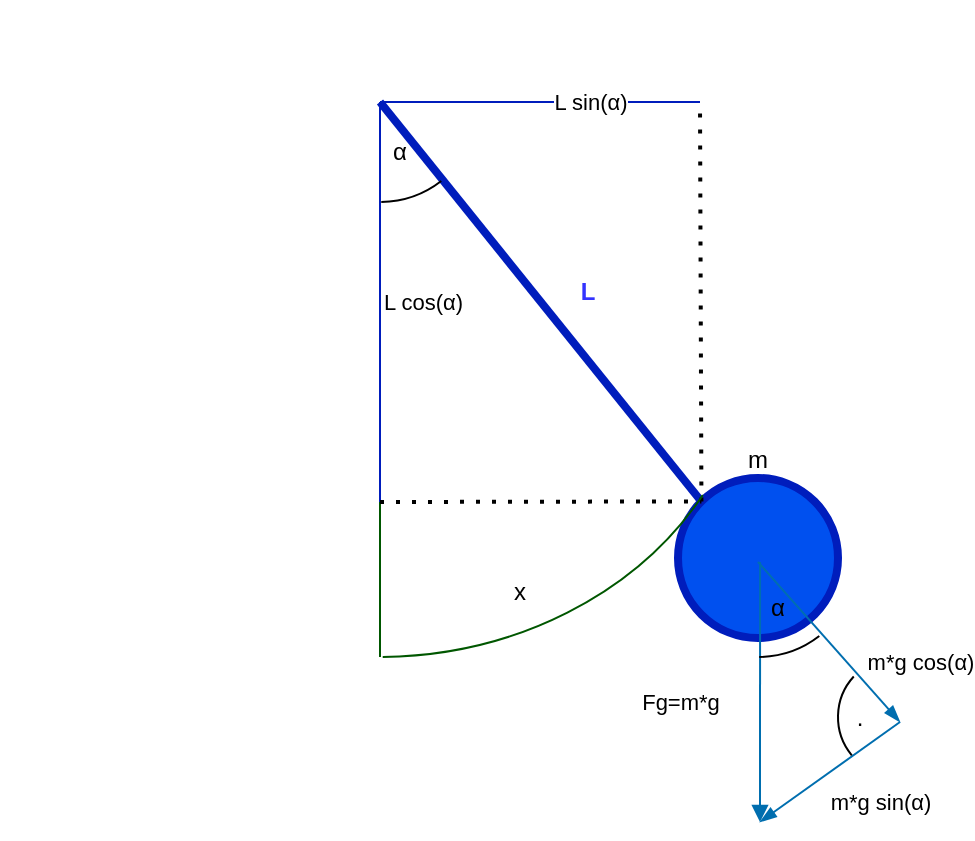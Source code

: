 <mxfile version="21.4.0" type="github">
  <diagram name="Strona-1" id="7y1bbHH6pKz6bEYP6Cvj">
    <mxGraphModel dx="596" dy="413" grid="1" gridSize="10" guides="1" tooltips="1" connect="1" arrows="1" fold="1" page="1" pageScale="1" pageWidth="827" pageHeight="1169" math="0" shadow="0">
      <root>
        <mxCell id="0" />
        <mxCell id="1" parent="0" />
        <mxCell id="n95og1urTgADcSXksq1J-11" value="" style="endArrow=none;html=1;rounded=0;entryX=0.5;entryY=1;entryDx=0;entryDy=0;entryPerimeter=0;fillColor=#008a00;strokeColor=#005700;" parent="1" edge="1">
          <mxGeometry width="50" height="50" relative="1" as="geometry">
            <mxPoint x="280" y="80" as="sourcePoint" />
            <mxPoint x="280" y="357.52" as="targetPoint" />
          </mxGeometry>
        </mxCell>
        <mxCell id="n95og1urTgADcSXksq1J-1" value="&lt;div&gt;m&lt;/div&gt;" style="ellipse;whiteSpace=wrap;html=1;aspect=fixed;strokeWidth=4;fillColor=#0050ef;fontColor=#000000;strokeColor=#001DBC;align=center;labelPosition=center;verticalLabelPosition=top;verticalAlign=bottom;" parent="1" vertex="1">
          <mxGeometry x="429" y="268" width="80" height="80" as="geometry" />
        </mxCell>
        <mxCell id="n95og1urTgADcSXksq1J-2" value="" style="endArrow=none;html=1;rounded=0;exitX=0;exitY=0;exitDx=0;exitDy=0;fillColor=#0050ef;strokeColor=#001DBC;strokeWidth=4;" parent="1" source="n95og1urTgADcSXksq1J-1" edge="1">
          <mxGeometry width="50" height="50" relative="1" as="geometry">
            <mxPoint x="335" y="260" as="sourcePoint" />
            <mxPoint x="280" y="80" as="targetPoint" />
          </mxGeometry>
        </mxCell>
        <mxCell id="n95og1urTgADcSXksq1J-3" value="&lt;div align=&quot;left&quot;&gt;L cos(α)&lt;/div&gt;" style="endArrow=none;html=1;rounded=0;align=left;fillColor=#0050ef;strokeColor=#001DBC;" parent="1" edge="1">
          <mxGeometry width="50" height="50" relative="1" as="geometry">
            <mxPoint x="280" y="80" as="sourcePoint" />
            <mxPoint x="280" y="280" as="targetPoint" />
          </mxGeometry>
        </mxCell>
        <mxCell id="n95og1urTgADcSXksq1J-4" value="" style="endArrow=none;html=1;rounded=0;fillColor=#0050ef;strokeColor=#001DBC;" parent="1" source="n95og1urTgADcSXksq1J-7" edge="1">
          <mxGeometry width="50" height="50" relative="1" as="geometry">
            <mxPoint x="440" y="80" as="sourcePoint" />
            <mxPoint x="280" y="80" as="targetPoint" />
          </mxGeometry>
        </mxCell>
        <mxCell id="n95og1urTgADcSXksq1J-5" value="" style="endArrow=none;dashed=1;html=1;dashPattern=1 3;strokeWidth=2;rounded=0;entryX=0;entryY=0;entryDx=0;entryDy=0;" parent="1" target="n95og1urTgADcSXksq1J-1" edge="1">
          <mxGeometry width="50" height="50" relative="1" as="geometry">
            <mxPoint x="280" y="280" as="sourcePoint" />
            <mxPoint x="400" y="280" as="targetPoint" />
          </mxGeometry>
        </mxCell>
        <mxCell id="n95og1urTgADcSXksq1J-6" value="" style="endArrow=none;dashed=1;html=1;dashPattern=1 3;strokeWidth=2;rounded=0;exitX=0;exitY=0;exitDx=0;exitDy=0;" parent="1" source="n95og1urTgADcSXksq1J-1" edge="1">
          <mxGeometry width="50" height="50" relative="1" as="geometry">
            <mxPoint x="350" y="330" as="sourcePoint" />
            <mxPoint x="440" y="80" as="targetPoint" />
          </mxGeometry>
        </mxCell>
        <mxCell id="n95og1urTgADcSXksq1J-8" value="L sin(α)" style="endArrow=none;html=1;rounded=0;fillColor=#0050ef;strokeColor=#001DBC;" parent="1" target="n95og1urTgADcSXksq1J-7" edge="1">
          <mxGeometry width="50" height="50" relative="1" as="geometry">
            <mxPoint x="440" y="80" as="sourcePoint" />
            <mxPoint x="280" y="80" as="targetPoint" />
          </mxGeometry>
        </mxCell>
        <mxCell id="n95og1urTgADcSXksq1J-7" value="" style="verticalLabelPosition=bottom;verticalAlign=top;html=1;shape=mxgraph.basic.arc;startAngle=0.395;endAngle=0.498;labelBorderColor=default;labelPosition=right;align=left;" parent="1" vertex="1">
          <mxGeometry x="230" y="30" width="100" height="100" as="geometry" />
        </mxCell>
        <mxCell id="n95og1urTgADcSXksq1J-9" value="" style="verticalLabelPosition=bottom;verticalAlign=top;html=1;shape=mxgraph.basic.arc;startAngle=0.334;endAngle=0.498;labelBorderColor=default;labelPosition=right;align=left;aspect=fixed;fillColor=#008a00;fontColor=#ffffff;strokeColor=#005700;" parent="1" vertex="1">
          <mxGeometry x="91" y="31" width="376" height="326.52" as="geometry" />
        </mxCell>
        <mxCell id="n95og1urTgADcSXksq1J-10" value="α" style="text;html=1;strokeColor=none;fillColor=none;align=center;verticalAlign=middle;whiteSpace=wrap;rounded=0;" parent="1" vertex="1">
          <mxGeometry x="260" y="90" width="60" height="30" as="geometry" />
        </mxCell>
        <mxCell id="n95og1urTgADcSXksq1J-12" value="L" style="text;html=1;strokeColor=none;fillColor=none;align=center;verticalAlign=middle;whiteSpace=wrap;rounded=0;fontColor=#3333FF;fontStyle=1" parent="1" vertex="1">
          <mxGeometry x="354" y="160" width="60" height="30" as="geometry" />
        </mxCell>
        <mxCell id="n95og1urTgADcSXksq1J-13" value="&lt;div&gt;Fg=m*g&lt;/div&gt;" style="endArrow=block;html=1;rounded=0;fillColor=#1ba1e2;strokeColor=#006EAF;exitX=0.513;exitY=0.525;exitDx=0;exitDy=0;exitPerimeter=0;" parent="1" source="n95og1urTgADcSXksq1J-1" edge="1">
          <mxGeometry x="0.077" y="-40" width="50" height="50" relative="1" as="geometry">
            <mxPoint x="467" y="348" as="sourcePoint" />
            <mxPoint x="470" y="440" as="targetPoint" />
            <mxPoint as="offset" />
          </mxGeometry>
        </mxCell>
        <mxCell id="n95og1urTgADcSXksq1J-14" value="m*g cos(α)" style="endArrow=blockThin;html=1;rounded=0;fillColor=#1ba1e2;strokeColor=#006EAF;strokeWidth=1;startArrow=none;startFill=0;endFill=1;" parent="1" edge="1">
          <mxGeometry x="0.705" y="27" width="50" height="50" relative="1" as="geometry">
            <mxPoint x="469" y="310" as="sourcePoint" />
            <mxPoint x="540" y="390" as="targetPoint" />
            <mxPoint as="offset" />
          </mxGeometry>
        </mxCell>
        <mxCell id="n95og1urTgADcSXksq1J-16" value="m*g sin(α)" style="endArrow=none;html=1;rounded=0;fillColor=#1ba1e2;strokeColor=#006EAF;startArrow=blockThin;startFill=1;" parent="1" edge="1">
          <mxGeometry x="0.27" y="-27" width="50" height="50" relative="1" as="geometry">
            <mxPoint x="470" y="440" as="sourcePoint" />
            <mxPoint x="540" y="390" as="targetPoint" />
            <mxPoint as="offset" />
          </mxGeometry>
        </mxCell>
        <mxCell id="n95og1urTgADcSXksq1J-17" value="" style="verticalLabelPosition=bottom;verticalAlign=top;html=1;shape=mxgraph.basic.arc;startAngle=0.395;endAngle=0.498;" parent="1" vertex="1">
          <mxGeometry x="419" y="257.52" width="100" height="100" as="geometry" />
        </mxCell>
        <mxCell id="n95og1urTgADcSXksq1J-18" value="α" style="text;html=1;strokeColor=none;fillColor=none;align=center;verticalAlign=middle;whiteSpace=wrap;rounded=0;" parent="1" vertex="1">
          <mxGeometry x="449" y="318" width="60" height="30" as="geometry" />
        </mxCell>
        <mxCell id="DCshJSXJCcwkppHhtiSB-1" value="" style="verticalLabelPosition=bottom;verticalAlign=top;html=1;shape=mxgraph.basic.arc;startAngle=0.64;endAngle=0.868;" vertex="1" parent="1">
          <mxGeometry x="509" y="357.52" width="60" height="60" as="geometry" />
        </mxCell>
        <mxCell id="DCshJSXJCcwkppHhtiSB-5" value="." style="text;html=1;strokeColor=none;fillColor=none;align=center;verticalAlign=middle;whiteSpace=wrap;rounded=0;" vertex="1" parent="1">
          <mxGeometry x="520" y="382.52" height="10" as="geometry" />
        </mxCell>
        <mxCell id="DCshJSXJCcwkppHhtiSB-7" value="x" style="text;html=1;align=center;verticalAlign=middle;whiteSpace=wrap;rounded=0;" vertex="1" parent="1">
          <mxGeometry x="320" y="310" width="60" height="30" as="geometry" />
        </mxCell>
      </root>
    </mxGraphModel>
  </diagram>
</mxfile>
